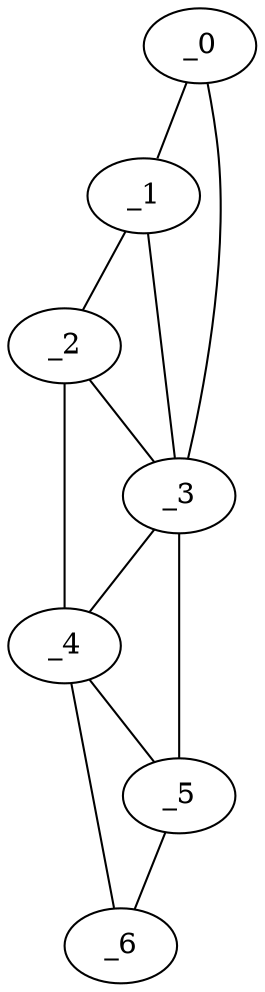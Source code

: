 graph "obj94__235.gxl" {
	_0	 [x=43,
		y=41];
	_1	 [x=56,
		y=43];
	_0 -- _1	 [valence=1];
	_3	 [x=78,
		y=77];
	_0 -- _3	 [valence=1];
	_2	 [x=64,
		y=45];
	_1 -- _2	 [valence=1];
	_1 -- _3	 [valence=1];
	_2 -- _3	 [valence=2];
	_4	 [x=100,
		y=67];
	_2 -- _4	 [valence=1];
	_3 -- _4	 [valence=1];
	_5	 [x=110,
		y=81];
	_3 -- _5	 [valence=1];
	_4 -- _5	 [valence=1];
	_6	 [x=111,
		y=75];
	_4 -- _6	 [valence=1];
	_5 -- _6	 [valence=1];
}
